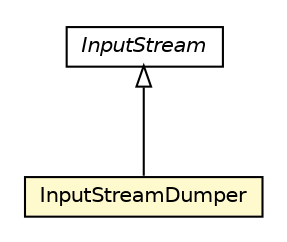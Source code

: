 #!/usr/local/bin/dot
#
# Class diagram 
# Generated by UMLGraph version 5.1 (http://www.umlgraph.org/)
#

digraph G {
	edge [fontname="Helvetica",fontsize=10,labelfontname="Helvetica",labelfontsize=10];
	node [fontname="Helvetica",fontsize=10,shape=plaintext];
	nodesep=0.25;
	ranksep=0.5;
	// com.gc.iotools.stream.is.inspection.InputStreamDumper
	c1414 [label=<<table title="com.gc.iotools.stream.is.inspection.InputStreamDumper" border="0" cellborder="1" cellspacing="0" cellpadding="2" port="p" bgcolor="lemonChiffon" href="./InputStreamDumper.html">
		<tr><td><table border="0" cellspacing="0" cellpadding="1">
<tr><td align="center" balign="center"> InputStreamDumper </td></tr>
		</table></td></tr>
		</table>>, fontname="Helvetica", fontcolor="black", fontsize=10.0];
	//com.gc.iotools.stream.is.inspection.InputStreamDumper extends java.io.InputStream
	c1426:p -> c1414:p [dir=back,arrowtail=empty];
	// java.io.InputStream
	c1426 [label=<<table title="java.io.InputStream" border="0" cellborder="1" cellspacing="0" cellpadding="2" port="p" href="http://java.sun.com/j2se/1.5.0/docs/api/java/io/InputStream.html">
		<tr><td><table border="0" cellspacing="0" cellpadding="1">
<tr><td align="center" balign="center"><font face="Helvetica-Oblique"> InputStream </font></td></tr>
		</table></td></tr>
		</table>>, fontname="Helvetica", fontcolor="black", fontsize=10.0];
}

